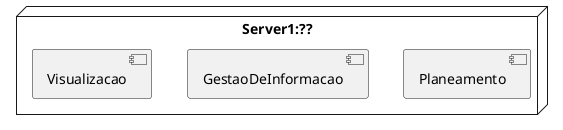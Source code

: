 @startuml


!define RECTANGLE class

node "Server1:??" {
    component Planeamento{

    }

    component GestaoDeInformacao{

    }

    component Visualizacao{

    }
}
@enduml
